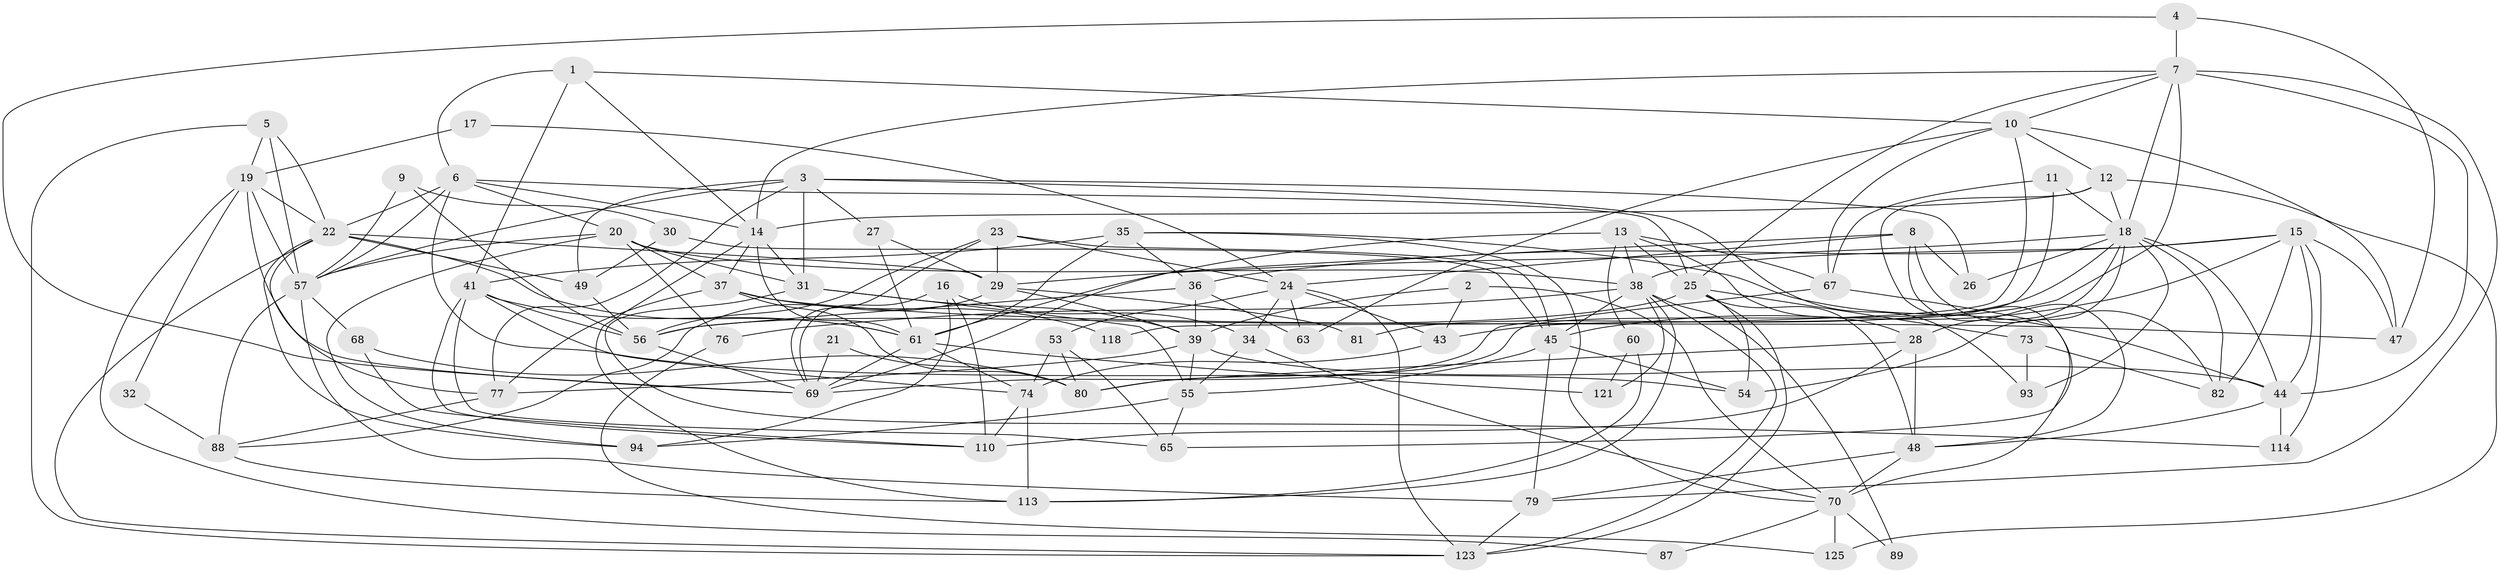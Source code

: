 // Generated by graph-tools (version 1.1) at 2025/52/02/27/25 19:52:08]
// undirected, 78 vertices, 199 edges
graph export_dot {
graph [start="1"]
  node [color=gray90,style=filled];
  1;
  2;
  3 [super="+97"];
  4;
  5 [super="+119"];
  6 [super="+108"];
  7 [super="+71"];
  8;
  9;
  10 [super="+33"];
  11 [super="+64"];
  12 [super="+78"];
  13 [super="+72"];
  14 [super="+100"];
  15 [super="+95"];
  16 [super="+51"];
  17;
  18 [super="+99"];
  19 [super="+85"];
  20 [super="+42"];
  21;
  22 [super="+91"];
  23 [super="+86"];
  24 [super="+102"];
  25 [super="+122"];
  26;
  27 [super="+40"];
  28 [super="+120"];
  29 [super="+58"];
  30 [super="+84"];
  31 [super="+46"];
  32;
  34;
  35 [super="+109"];
  36 [super="+96"];
  37;
  38 [super="+101"];
  39 [super="+117"];
  41 [super="+50"];
  43 [super="+52"];
  44 [super="+106"];
  45 [super="+66"];
  47 [super="+59"];
  48 [super="+116"];
  49;
  53 [super="+62"];
  54 [super="+104"];
  55 [super="+98"];
  56 [super="+92"];
  57 [super="+111"];
  60;
  61 [super="+75"];
  63;
  65;
  67 [super="+112"];
  68;
  69 [super="+103"];
  70 [super="+105"];
  73;
  74 [super="+83"];
  76;
  77 [super="+124"];
  79 [super="+90"];
  80 [super="+107"];
  81;
  82;
  87;
  88;
  89;
  93;
  94;
  110;
  113 [super="+115"];
  114;
  118;
  121;
  123;
  125;
  1 -- 41;
  1 -- 10;
  1 -- 6;
  1 -- 14;
  2 -- 70;
  2 -- 43;
  2 -- 39;
  3 -- 49;
  3 -- 57;
  3 -- 26;
  3 -- 93;
  3 -- 31;
  3 -- 27;
  3 -- 77;
  4 -- 69;
  4 -- 7;
  4 -- 47;
  5 -- 123;
  5 -- 57;
  5 -- 19;
  5 -- 22;
  6 -- 25;
  6 -- 22;
  6 -- 57;
  6 -- 14;
  6 -- 20;
  6 -- 54;
  7 -- 18;
  7 -- 14;
  7 -- 25;
  7 -- 10;
  7 -- 44;
  7 -- 79;
  7 -- 43;
  8 -- 82;
  8 -- 48;
  8 -- 26;
  8 -- 61;
  8 -- 24;
  9 -- 57;
  9 -- 30;
  9 -- 56;
  10 -- 63;
  10 -- 47;
  10 -- 118;
  10 -- 12;
  10 -- 67;
  11 -- 67;
  11 -- 80;
  11 -- 18;
  12 -- 65;
  12 -- 125;
  12 -- 18;
  12 -- 14;
  13 -- 69;
  13 -- 60;
  13 -- 25;
  13 -- 67;
  13 -- 28;
  13 -- 38;
  14 -- 61;
  14 -- 37;
  14 -- 113;
  14 -- 31;
  15 -- 44;
  15 -- 47;
  15 -- 82;
  15 -- 45;
  15 -- 114;
  15 -- 36;
  15 -- 38;
  16 -- 34;
  16 -- 69;
  16 -- 110;
  16 -- 94;
  17 -- 19 [weight=2];
  17 -- 24;
  18 -- 82;
  18 -- 54;
  18 -- 81;
  18 -- 44;
  18 -- 26;
  18 -- 28;
  18 -- 93;
  18 -- 29;
  19 -- 32;
  19 -- 87;
  19 -- 57;
  19 -- 69;
  19 -- 22;
  20 -- 94;
  20 -- 76;
  20 -- 37;
  20 -- 38;
  20 -- 57;
  20 -- 31;
  21 -- 80;
  21 -- 69;
  22 -- 94;
  22 -- 123;
  22 -- 49;
  22 -- 29;
  22 -- 61;
  22 -- 77;
  23 -- 29;
  23 -- 69;
  23 -- 24;
  23 -- 45;
  23 -- 56;
  24 -- 123;
  24 -- 34;
  24 -- 53;
  24 -- 63;
  24 -- 43;
  25 -- 123;
  25 -- 48;
  25 -- 73;
  25 -- 54;
  25 -- 56;
  27 -- 61;
  27 -- 29;
  28 -- 80;
  28 -- 48;
  28 -- 110;
  29 -- 81;
  29 -- 88;
  29 -- 39;
  30 -- 49;
  30 -- 45 [weight=2];
  31 -- 55;
  31 -- 39;
  31 -- 114;
  32 -- 88;
  34 -- 55;
  34 -- 70;
  35 -- 36;
  35 -- 41 [weight=2];
  35 -- 70;
  35 -- 44;
  35 -- 61;
  36 -- 56;
  36 -- 63;
  36 -- 39;
  37 -- 77;
  37 -- 118;
  37 -- 80;
  37 -- 47;
  38 -- 45;
  38 -- 121;
  38 -- 113;
  38 -- 89;
  38 -- 123;
  38 -- 76;
  39 -- 77;
  39 -- 55;
  39 -- 44;
  41 -- 74;
  41 -- 65;
  41 -- 61;
  41 -- 110;
  41 -- 56;
  43 -- 74;
  44 -- 114;
  44 -- 48;
  45 -- 79;
  45 -- 55;
  45 -- 54;
  48 -- 70;
  48 -- 79;
  49 -- 56;
  53 -- 74;
  53 -- 80;
  53 -- 65;
  55 -- 65;
  55 -- 94;
  56 -- 69;
  57 -- 68;
  57 -- 88;
  57 -- 79;
  60 -- 121;
  60 -- 113;
  61 -- 69;
  61 -- 121;
  61 -- 74;
  67 -- 69 [weight=2];
  67 -- 70;
  68 -- 110;
  68 -- 80;
  70 -- 87;
  70 -- 89;
  70 -- 125;
  73 -- 93;
  73 -- 82;
  74 -- 110;
  74 -- 113;
  76 -- 125;
  77 -- 88;
  79 -- 123;
  88 -- 113;
}
